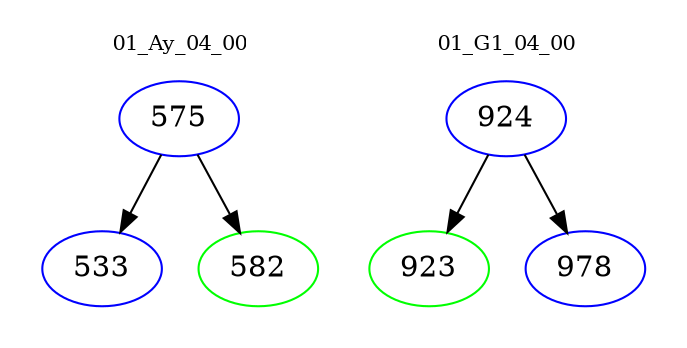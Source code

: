 digraph{
subgraph cluster_0 {
color = white
label = "01_Ay_04_00";
fontsize=10;
T0_575 [label="575", color="blue"]
T0_575 -> T0_533 [color="black"]
T0_533 [label="533", color="blue"]
T0_575 -> T0_582 [color="black"]
T0_582 [label="582", color="green"]
}
subgraph cluster_1 {
color = white
label = "01_G1_04_00";
fontsize=10;
T1_924 [label="924", color="blue"]
T1_924 -> T1_923 [color="black"]
T1_923 [label="923", color="green"]
T1_924 -> T1_978 [color="black"]
T1_978 [label="978", color="blue"]
}
}
